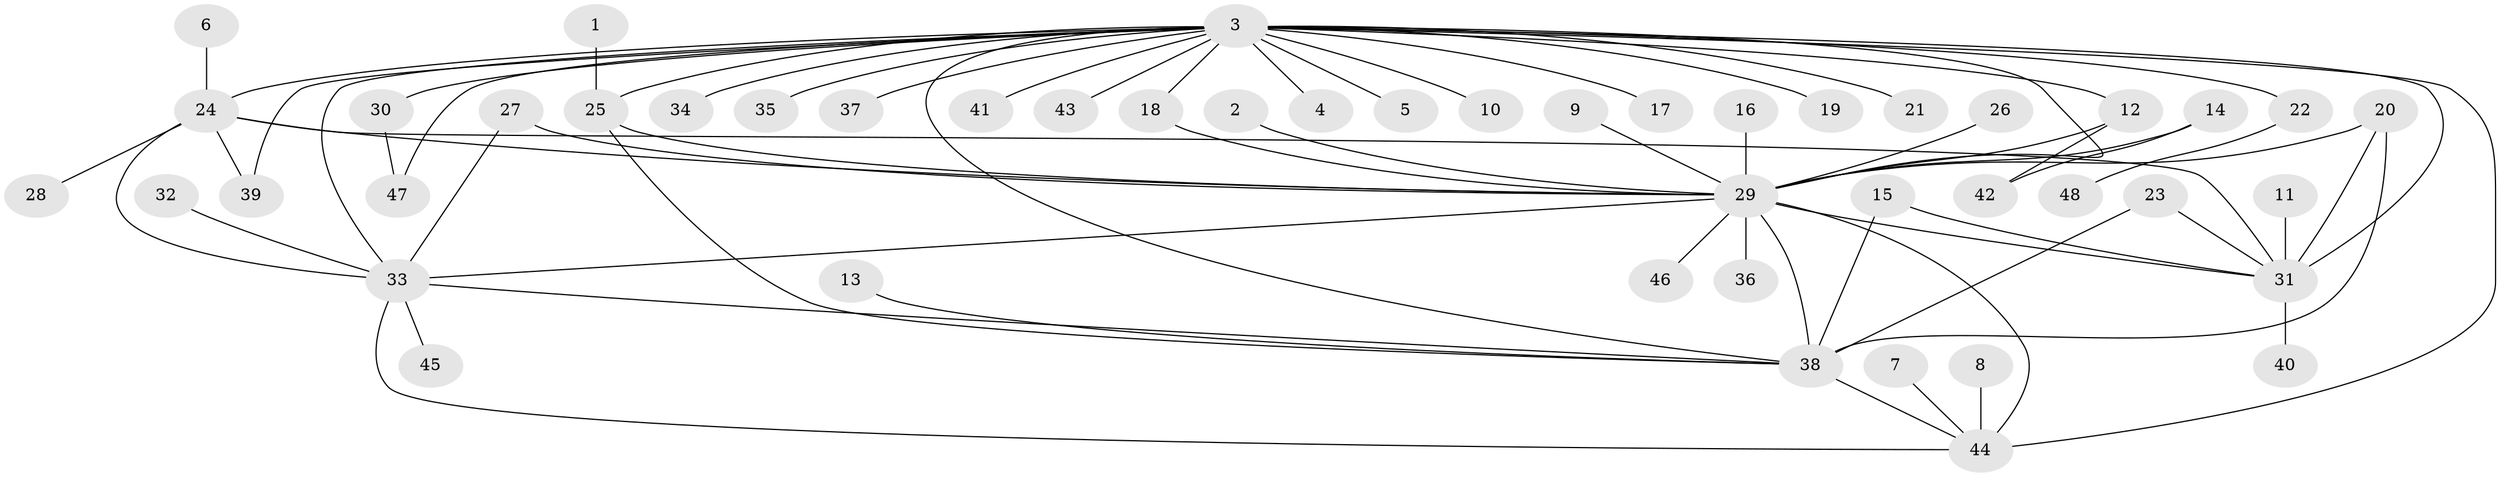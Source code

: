 // original degree distribution, {18: 0.01098901098901099, 20: 0.01098901098901099, 23: 0.01098901098901099, 9: 0.01098901098901099, 6: 0.01098901098901099, 2: 0.3516483516483517, 5: 0.02197802197802198, 16: 0.01098901098901099, 14: 0.01098901098901099, 11: 0.01098901098901099, 1: 0.42857142857142855, 4: 0.03296703296703297, 3: 0.06593406593406594, 8: 0.01098901098901099}
// Generated by graph-tools (version 1.1) at 2025/26/03/09/25 03:26:00]
// undirected, 48 vertices, 69 edges
graph export_dot {
graph [start="1"]
  node [color=gray90,style=filled];
  1;
  2;
  3;
  4;
  5;
  6;
  7;
  8;
  9;
  10;
  11;
  12;
  13;
  14;
  15;
  16;
  17;
  18;
  19;
  20;
  21;
  22;
  23;
  24;
  25;
  26;
  27;
  28;
  29;
  30;
  31;
  32;
  33;
  34;
  35;
  36;
  37;
  38;
  39;
  40;
  41;
  42;
  43;
  44;
  45;
  46;
  47;
  48;
  1 -- 25 [weight=1.0];
  2 -- 29 [weight=1.0];
  3 -- 4 [weight=1.0];
  3 -- 5 [weight=1.0];
  3 -- 10 [weight=1.0];
  3 -- 12 [weight=2.0];
  3 -- 17 [weight=2.0];
  3 -- 18 [weight=1.0];
  3 -- 19 [weight=1.0];
  3 -- 21 [weight=1.0];
  3 -- 22 [weight=1.0];
  3 -- 24 [weight=2.0];
  3 -- 25 [weight=1.0];
  3 -- 29 [weight=1.0];
  3 -- 30 [weight=1.0];
  3 -- 31 [weight=3.0];
  3 -- 33 [weight=2.0];
  3 -- 34 [weight=1.0];
  3 -- 35 [weight=1.0];
  3 -- 37 [weight=2.0];
  3 -- 38 [weight=2.0];
  3 -- 39 [weight=1.0];
  3 -- 41 [weight=1.0];
  3 -- 43 [weight=1.0];
  3 -- 44 [weight=3.0];
  3 -- 47 [weight=1.0];
  6 -- 24 [weight=1.0];
  7 -- 44 [weight=1.0];
  8 -- 44 [weight=1.0];
  9 -- 29 [weight=1.0];
  11 -- 31 [weight=1.0];
  12 -- 29 [weight=1.0];
  12 -- 42 [weight=1.0];
  13 -- 38 [weight=1.0];
  14 -- 29 [weight=1.0];
  14 -- 42 [weight=1.0];
  15 -- 31 [weight=1.0];
  15 -- 38 [weight=1.0];
  16 -- 29 [weight=1.0];
  18 -- 29 [weight=1.0];
  20 -- 29 [weight=1.0];
  20 -- 31 [weight=1.0];
  20 -- 38 [weight=1.0];
  22 -- 48 [weight=1.0];
  23 -- 31 [weight=1.0];
  23 -- 38 [weight=2.0];
  24 -- 28 [weight=1.0];
  24 -- 29 [weight=1.0];
  24 -- 31 [weight=1.0];
  24 -- 33 [weight=1.0];
  24 -- 39 [weight=1.0];
  25 -- 29 [weight=1.0];
  25 -- 38 [weight=1.0];
  26 -- 29 [weight=1.0];
  27 -- 29 [weight=1.0];
  27 -- 33 [weight=1.0];
  29 -- 31 [weight=1.0];
  29 -- 33 [weight=1.0];
  29 -- 36 [weight=1.0];
  29 -- 38 [weight=1.0];
  29 -- 44 [weight=1.0];
  29 -- 46 [weight=1.0];
  30 -- 47 [weight=1.0];
  31 -- 40 [weight=1.0];
  32 -- 33 [weight=1.0];
  33 -- 38 [weight=1.0];
  33 -- 44 [weight=1.0];
  33 -- 45 [weight=2.0];
  38 -- 44 [weight=2.0];
}
